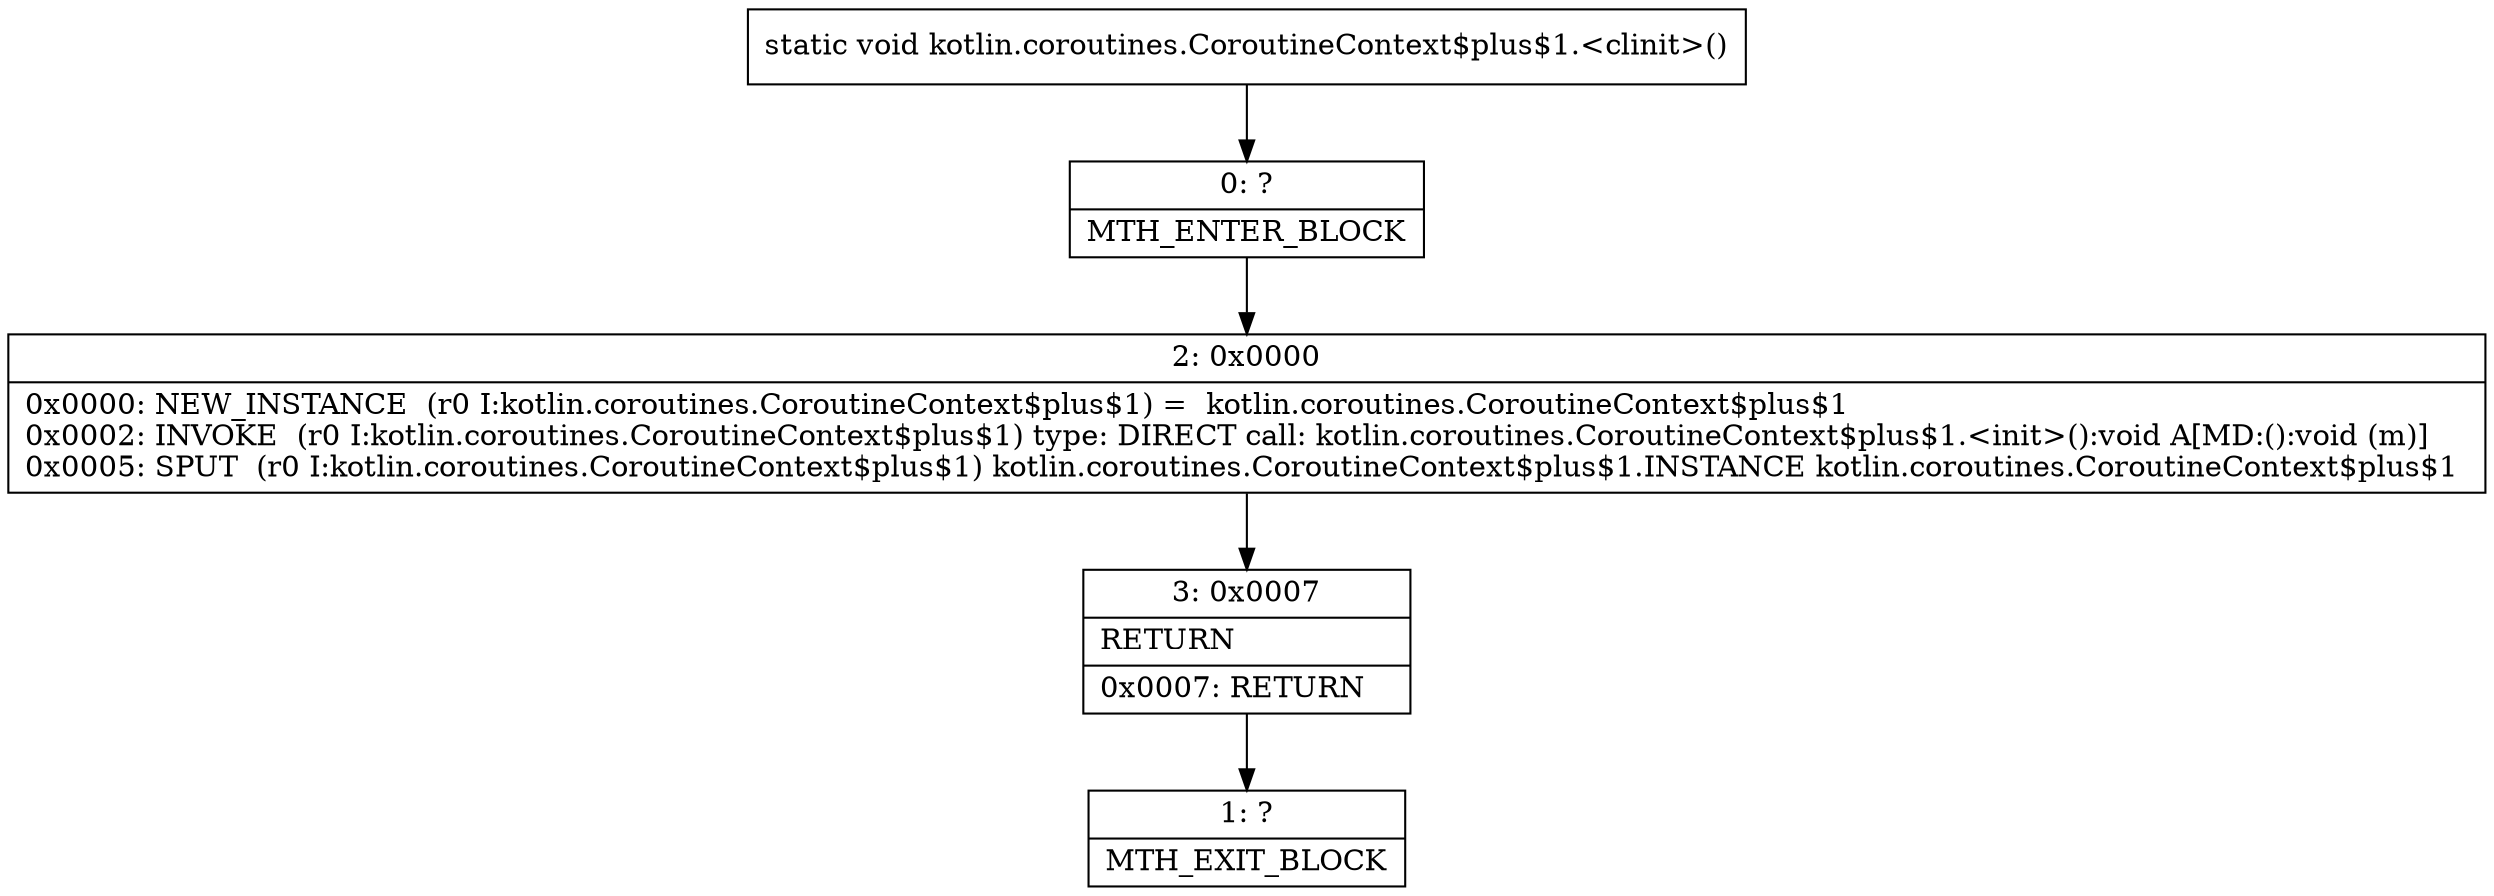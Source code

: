 digraph "CFG forkotlin.coroutines.CoroutineContext$plus$1.\<clinit\>()V" {
Node_0 [shape=record,label="{0\:\ ?|MTH_ENTER_BLOCK\l}"];
Node_2 [shape=record,label="{2\:\ 0x0000|0x0000: NEW_INSTANCE  (r0 I:kotlin.coroutines.CoroutineContext$plus$1) =  kotlin.coroutines.CoroutineContext$plus$1 \l0x0002: INVOKE  (r0 I:kotlin.coroutines.CoroutineContext$plus$1) type: DIRECT call: kotlin.coroutines.CoroutineContext$plus$1.\<init\>():void A[MD:():void (m)]\l0x0005: SPUT  (r0 I:kotlin.coroutines.CoroutineContext$plus$1) kotlin.coroutines.CoroutineContext$plus$1.INSTANCE kotlin.coroutines.CoroutineContext$plus$1 \l}"];
Node_3 [shape=record,label="{3\:\ 0x0007|RETURN\l|0x0007: RETURN   \l}"];
Node_1 [shape=record,label="{1\:\ ?|MTH_EXIT_BLOCK\l}"];
MethodNode[shape=record,label="{static void kotlin.coroutines.CoroutineContext$plus$1.\<clinit\>() }"];
MethodNode -> Node_0;Node_0 -> Node_2;
Node_2 -> Node_3;
Node_3 -> Node_1;
}

